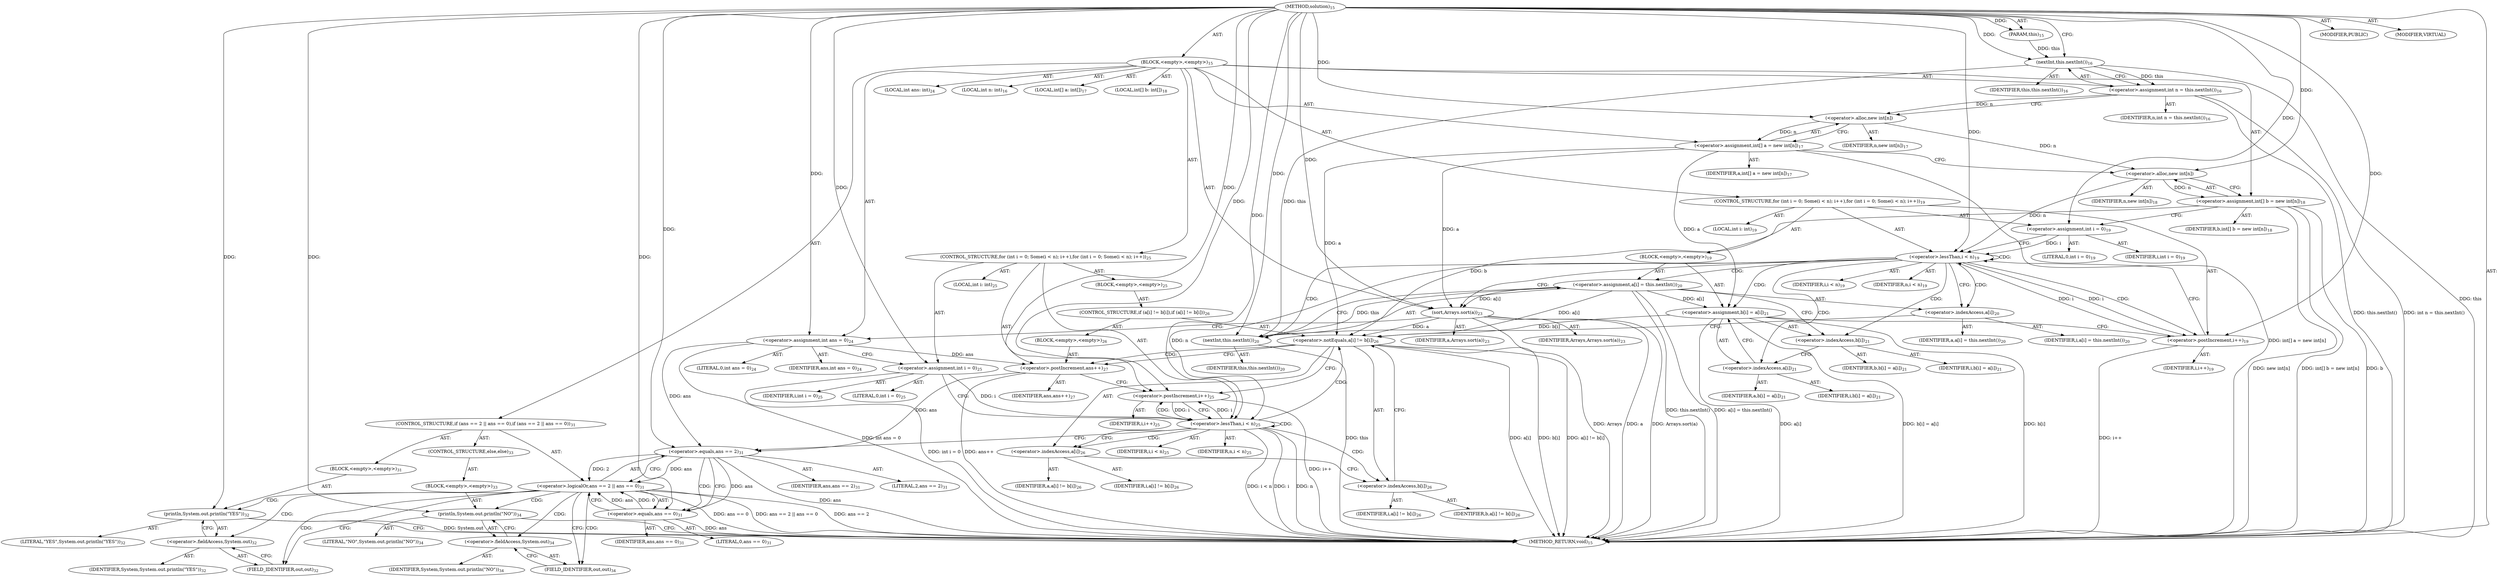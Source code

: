 digraph "solution" {  
"27" [label = <(METHOD,solution)<SUB>15</SUB>> ]
"4" [label = <(PARAM,this)<SUB>15</SUB>> ]
"28" [label = <(BLOCK,&lt;empty&gt;,&lt;empty&gt;)<SUB>15</SUB>> ]
"29" [label = <(LOCAL,int n: int)<SUB>16</SUB>> ]
"30" [label = <(&lt;operator&gt;.assignment,int n = this.nextInt())<SUB>16</SUB>> ]
"31" [label = <(IDENTIFIER,n,int n = this.nextInt())<SUB>16</SUB>> ]
"32" [label = <(nextInt,this.nextInt())<SUB>16</SUB>> ]
"3" [label = <(IDENTIFIER,this,this.nextInt())<SUB>16</SUB>> ]
"33" [label = <(LOCAL,int[] a: int[])<SUB>17</SUB>> ]
"34" [label = <(&lt;operator&gt;.assignment,int[] a = new int[n])<SUB>17</SUB>> ]
"35" [label = <(IDENTIFIER,a,int[] a = new int[n])<SUB>17</SUB>> ]
"36" [label = <(&lt;operator&gt;.alloc,new int[n])> ]
"37" [label = <(IDENTIFIER,n,new int[n])<SUB>17</SUB>> ]
"38" [label = <(LOCAL,int[] b: int[])<SUB>18</SUB>> ]
"39" [label = <(&lt;operator&gt;.assignment,int[] b = new int[n])<SUB>18</SUB>> ]
"40" [label = <(IDENTIFIER,b,int[] b = new int[n])<SUB>18</SUB>> ]
"41" [label = <(&lt;operator&gt;.alloc,new int[n])> ]
"42" [label = <(IDENTIFIER,n,new int[n])<SUB>18</SUB>> ]
"43" [label = <(CONTROL_STRUCTURE,for (int i = 0; Some(i &lt; n); i++),for (int i = 0; Some(i &lt; n); i++))<SUB>19</SUB>> ]
"44" [label = <(LOCAL,int i: int)<SUB>19</SUB>> ]
"45" [label = <(&lt;operator&gt;.assignment,int i = 0)<SUB>19</SUB>> ]
"46" [label = <(IDENTIFIER,i,int i = 0)<SUB>19</SUB>> ]
"47" [label = <(LITERAL,0,int i = 0)<SUB>19</SUB>> ]
"48" [label = <(&lt;operator&gt;.lessThan,i &lt; n)<SUB>19</SUB>> ]
"49" [label = <(IDENTIFIER,i,i &lt; n)<SUB>19</SUB>> ]
"50" [label = <(IDENTIFIER,n,i &lt; n)<SUB>19</SUB>> ]
"51" [label = <(&lt;operator&gt;.postIncrement,i++)<SUB>19</SUB>> ]
"52" [label = <(IDENTIFIER,i,i++)<SUB>19</SUB>> ]
"53" [label = <(BLOCK,&lt;empty&gt;,&lt;empty&gt;)<SUB>19</SUB>> ]
"54" [label = <(&lt;operator&gt;.assignment,a[i] = this.nextInt())<SUB>20</SUB>> ]
"55" [label = <(&lt;operator&gt;.indexAccess,a[i])<SUB>20</SUB>> ]
"56" [label = <(IDENTIFIER,a,a[i] = this.nextInt())<SUB>20</SUB>> ]
"57" [label = <(IDENTIFIER,i,a[i] = this.nextInt())<SUB>20</SUB>> ]
"58" [label = <(nextInt,this.nextInt())<SUB>20</SUB>> ]
"5" [label = <(IDENTIFIER,this,this.nextInt())<SUB>20</SUB>> ]
"59" [label = <(&lt;operator&gt;.assignment,b[i] = a[i])<SUB>21</SUB>> ]
"60" [label = <(&lt;operator&gt;.indexAccess,b[i])<SUB>21</SUB>> ]
"61" [label = <(IDENTIFIER,b,b[i] = a[i])<SUB>21</SUB>> ]
"62" [label = <(IDENTIFIER,i,b[i] = a[i])<SUB>21</SUB>> ]
"63" [label = <(&lt;operator&gt;.indexAccess,a[i])<SUB>21</SUB>> ]
"64" [label = <(IDENTIFIER,a,b[i] = a[i])<SUB>21</SUB>> ]
"65" [label = <(IDENTIFIER,i,b[i] = a[i])<SUB>21</SUB>> ]
"66" [label = <(sort,Arrays.sort(a))<SUB>23</SUB>> ]
"67" [label = <(IDENTIFIER,Arrays,Arrays.sort(a))<SUB>23</SUB>> ]
"68" [label = <(IDENTIFIER,a,Arrays.sort(a))<SUB>23</SUB>> ]
"69" [label = <(LOCAL,int ans: int)<SUB>24</SUB>> ]
"70" [label = <(&lt;operator&gt;.assignment,int ans = 0)<SUB>24</SUB>> ]
"71" [label = <(IDENTIFIER,ans,int ans = 0)<SUB>24</SUB>> ]
"72" [label = <(LITERAL,0,int ans = 0)<SUB>24</SUB>> ]
"73" [label = <(CONTROL_STRUCTURE,for (int i = 0; Some(i &lt; n); i++),for (int i = 0; Some(i &lt; n); i++))<SUB>25</SUB>> ]
"74" [label = <(LOCAL,int i: int)<SUB>25</SUB>> ]
"75" [label = <(&lt;operator&gt;.assignment,int i = 0)<SUB>25</SUB>> ]
"76" [label = <(IDENTIFIER,i,int i = 0)<SUB>25</SUB>> ]
"77" [label = <(LITERAL,0,int i = 0)<SUB>25</SUB>> ]
"78" [label = <(&lt;operator&gt;.lessThan,i &lt; n)<SUB>25</SUB>> ]
"79" [label = <(IDENTIFIER,i,i &lt; n)<SUB>25</SUB>> ]
"80" [label = <(IDENTIFIER,n,i &lt; n)<SUB>25</SUB>> ]
"81" [label = <(&lt;operator&gt;.postIncrement,i++)<SUB>25</SUB>> ]
"82" [label = <(IDENTIFIER,i,i++)<SUB>25</SUB>> ]
"83" [label = <(BLOCK,&lt;empty&gt;,&lt;empty&gt;)<SUB>25</SUB>> ]
"84" [label = <(CONTROL_STRUCTURE,if (a[i] != b[i]),if (a[i] != b[i]))<SUB>26</SUB>> ]
"85" [label = <(&lt;operator&gt;.notEquals,a[i] != b[i])<SUB>26</SUB>> ]
"86" [label = <(&lt;operator&gt;.indexAccess,a[i])<SUB>26</SUB>> ]
"87" [label = <(IDENTIFIER,a,a[i] != b[i])<SUB>26</SUB>> ]
"88" [label = <(IDENTIFIER,i,a[i] != b[i])<SUB>26</SUB>> ]
"89" [label = <(&lt;operator&gt;.indexAccess,b[i])<SUB>26</SUB>> ]
"90" [label = <(IDENTIFIER,b,a[i] != b[i])<SUB>26</SUB>> ]
"91" [label = <(IDENTIFIER,i,a[i] != b[i])<SUB>26</SUB>> ]
"92" [label = <(BLOCK,&lt;empty&gt;,&lt;empty&gt;)<SUB>26</SUB>> ]
"93" [label = <(&lt;operator&gt;.postIncrement,ans++)<SUB>27</SUB>> ]
"94" [label = <(IDENTIFIER,ans,ans++)<SUB>27</SUB>> ]
"95" [label = <(CONTROL_STRUCTURE,if (ans == 2 || ans == 0),if (ans == 2 || ans == 0))<SUB>31</SUB>> ]
"96" [label = <(&lt;operator&gt;.logicalOr,ans == 2 || ans == 0)<SUB>31</SUB>> ]
"97" [label = <(&lt;operator&gt;.equals,ans == 2)<SUB>31</SUB>> ]
"98" [label = <(IDENTIFIER,ans,ans == 2)<SUB>31</SUB>> ]
"99" [label = <(LITERAL,2,ans == 2)<SUB>31</SUB>> ]
"100" [label = <(&lt;operator&gt;.equals,ans == 0)<SUB>31</SUB>> ]
"101" [label = <(IDENTIFIER,ans,ans == 0)<SUB>31</SUB>> ]
"102" [label = <(LITERAL,0,ans == 0)<SUB>31</SUB>> ]
"103" [label = <(BLOCK,&lt;empty&gt;,&lt;empty&gt;)<SUB>31</SUB>> ]
"104" [label = <(println,System.out.println(&quot;YES&quot;))<SUB>32</SUB>> ]
"105" [label = <(&lt;operator&gt;.fieldAccess,System.out)<SUB>32</SUB>> ]
"106" [label = <(IDENTIFIER,System,System.out.println(&quot;YES&quot;))<SUB>32</SUB>> ]
"107" [label = <(FIELD_IDENTIFIER,out,out)<SUB>32</SUB>> ]
"108" [label = <(LITERAL,&quot;YES&quot;,System.out.println(&quot;YES&quot;))<SUB>32</SUB>> ]
"109" [label = <(CONTROL_STRUCTURE,else,else)<SUB>33</SUB>> ]
"110" [label = <(BLOCK,&lt;empty&gt;,&lt;empty&gt;)<SUB>33</SUB>> ]
"111" [label = <(println,System.out.println(&quot;NO&quot;))<SUB>34</SUB>> ]
"112" [label = <(&lt;operator&gt;.fieldAccess,System.out)<SUB>34</SUB>> ]
"113" [label = <(IDENTIFIER,System,System.out.println(&quot;NO&quot;))<SUB>34</SUB>> ]
"114" [label = <(FIELD_IDENTIFIER,out,out)<SUB>34</SUB>> ]
"115" [label = <(LITERAL,&quot;NO&quot;,System.out.println(&quot;NO&quot;))<SUB>34</SUB>> ]
"116" [label = <(MODIFIER,PUBLIC)> ]
"117" [label = <(MODIFIER,VIRTUAL)> ]
"118" [label = <(METHOD_RETURN,void)<SUB>15</SUB>> ]
  "27" -> "4"  [ label = "AST: "] 
  "27" -> "28"  [ label = "AST: "] 
  "27" -> "116"  [ label = "AST: "] 
  "27" -> "117"  [ label = "AST: "] 
  "27" -> "118"  [ label = "AST: "] 
  "28" -> "29"  [ label = "AST: "] 
  "28" -> "30"  [ label = "AST: "] 
  "28" -> "33"  [ label = "AST: "] 
  "28" -> "34"  [ label = "AST: "] 
  "28" -> "38"  [ label = "AST: "] 
  "28" -> "39"  [ label = "AST: "] 
  "28" -> "43"  [ label = "AST: "] 
  "28" -> "66"  [ label = "AST: "] 
  "28" -> "69"  [ label = "AST: "] 
  "28" -> "70"  [ label = "AST: "] 
  "28" -> "73"  [ label = "AST: "] 
  "28" -> "95"  [ label = "AST: "] 
  "30" -> "31"  [ label = "AST: "] 
  "30" -> "32"  [ label = "AST: "] 
  "32" -> "3"  [ label = "AST: "] 
  "34" -> "35"  [ label = "AST: "] 
  "34" -> "36"  [ label = "AST: "] 
  "36" -> "37"  [ label = "AST: "] 
  "39" -> "40"  [ label = "AST: "] 
  "39" -> "41"  [ label = "AST: "] 
  "41" -> "42"  [ label = "AST: "] 
  "43" -> "44"  [ label = "AST: "] 
  "43" -> "45"  [ label = "AST: "] 
  "43" -> "48"  [ label = "AST: "] 
  "43" -> "51"  [ label = "AST: "] 
  "43" -> "53"  [ label = "AST: "] 
  "45" -> "46"  [ label = "AST: "] 
  "45" -> "47"  [ label = "AST: "] 
  "48" -> "49"  [ label = "AST: "] 
  "48" -> "50"  [ label = "AST: "] 
  "51" -> "52"  [ label = "AST: "] 
  "53" -> "54"  [ label = "AST: "] 
  "53" -> "59"  [ label = "AST: "] 
  "54" -> "55"  [ label = "AST: "] 
  "54" -> "58"  [ label = "AST: "] 
  "55" -> "56"  [ label = "AST: "] 
  "55" -> "57"  [ label = "AST: "] 
  "58" -> "5"  [ label = "AST: "] 
  "59" -> "60"  [ label = "AST: "] 
  "59" -> "63"  [ label = "AST: "] 
  "60" -> "61"  [ label = "AST: "] 
  "60" -> "62"  [ label = "AST: "] 
  "63" -> "64"  [ label = "AST: "] 
  "63" -> "65"  [ label = "AST: "] 
  "66" -> "67"  [ label = "AST: "] 
  "66" -> "68"  [ label = "AST: "] 
  "70" -> "71"  [ label = "AST: "] 
  "70" -> "72"  [ label = "AST: "] 
  "73" -> "74"  [ label = "AST: "] 
  "73" -> "75"  [ label = "AST: "] 
  "73" -> "78"  [ label = "AST: "] 
  "73" -> "81"  [ label = "AST: "] 
  "73" -> "83"  [ label = "AST: "] 
  "75" -> "76"  [ label = "AST: "] 
  "75" -> "77"  [ label = "AST: "] 
  "78" -> "79"  [ label = "AST: "] 
  "78" -> "80"  [ label = "AST: "] 
  "81" -> "82"  [ label = "AST: "] 
  "83" -> "84"  [ label = "AST: "] 
  "84" -> "85"  [ label = "AST: "] 
  "84" -> "92"  [ label = "AST: "] 
  "85" -> "86"  [ label = "AST: "] 
  "85" -> "89"  [ label = "AST: "] 
  "86" -> "87"  [ label = "AST: "] 
  "86" -> "88"  [ label = "AST: "] 
  "89" -> "90"  [ label = "AST: "] 
  "89" -> "91"  [ label = "AST: "] 
  "92" -> "93"  [ label = "AST: "] 
  "93" -> "94"  [ label = "AST: "] 
  "95" -> "96"  [ label = "AST: "] 
  "95" -> "103"  [ label = "AST: "] 
  "95" -> "109"  [ label = "AST: "] 
  "96" -> "97"  [ label = "AST: "] 
  "96" -> "100"  [ label = "AST: "] 
  "97" -> "98"  [ label = "AST: "] 
  "97" -> "99"  [ label = "AST: "] 
  "100" -> "101"  [ label = "AST: "] 
  "100" -> "102"  [ label = "AST: "] 
  "103" -> "104"  [ label = "AST: "] 
  "104" -> "105"  [ label = "AST: "] 
  "104" -> "108"  [ label = "AST: "] 
  "105" -> "106"  [ label = "AST: "] 
  "105" -> "107"  [ label = "AST: "] 
  "109" -> "110"  [ label = "AST: "] 
  "110" -> "111"  [ label = "AST: "] 
  "111" -> "112"  [ label = "AST: "] 
  "111" -> "115"  [ label = "AST: "] 
  "112" -> "113"  [ label = "AST: "] 
  "112" -> "114"  [ label = "AST: "] 
  "30" -> "36"  [ label = "CFG: "] 
  "34" -> "41"  [ label = "CFG: "] 
  "39" -> "45"  [ label = "CFG: "] 
  "66" -> "70"  [ label = "CFG: "] 
  "70" -> "75"  [ label = "CFG: "] 
  "32" -> "30"  [ label = "CFG: "] 
  "36" -> "34"  [ label = "CFG: "] 
  "41" -> "39"  [ label = "CFG: "] 
  "45" -> "48"  [ label = "CFG: "] 
  "48" -> "55"  [ label = "CFG: "] 
  "48" -> "66"  [ label = "CFG: "] 
  "51" -> "48"  [ label = "CFG: "] 
  "75" -> "78"  [ label = "CFG: "] 
  "78" -> "86"  [ label = "CFG: "] 
  "78" -> "97"  [ label = "CFG: "] 
  "81" -> "78"  [ label = "CFG: "] 
  "96" -> "107"  [ label = "CFG: "] 
  "96" -> "114"  [ label = "CFG: "] 
  "54" -> "60"  [ label = "CFG: "] 
  "59" -> "51"  [ label = "CFG: "] 
  "97" -> "96"  [ label = "CFG: "] 
  "97" -> "100"  [ label = "CFG: "] 
  "100" -> "96"  [ label = "CFG: "] 
  "104" -> "118"  [ label = "CFG: "] 
  "55" -> "58"  [ label = "CFG: "] 
  "58" -> "54"  [ label = "CFG: "] 
  "60" -> "63"  [ label = "CFG: "] 
  "63" -> "59"  [ label = "CFG: "] 
  "85" -> "93"  [ label = "CFG: "] 
  "85" -> "81"  [ label = "CFG: "] 
  "105" -> "104"  [ label = "CFG: "] 
  "111" -> "118"  [ label = "CFG: "] 
  "86" -> "89"  [ label = "CFG: "] 
  "89" -> "85"  [ label = "CFG: "] 
  "93" -> "81"  [ label = "CFG: "] 
  "107" -> "105"  [ label = "CFG: "] 
  "112" -> "111"  [ label = "CFG: "] 
  "114" -> "112"  [ label = "CFG: "] 
  "27" -> "32"  [ label = "CFG: "] 
  "32" -> "118"  [ label = "DDG: this"] 
  "30" -> "118"  [ label = "DDG: this.nextInt()"] 
  "30" -> "118"  [ label = "DDG: int n = this.nextInt()"] 
  "34" -> "118"  [ label = "DDG: int[] a = new int[n]"] 
  "39" -> "118"  [ label = "DDG: b"] 
  "39" -> "118"  [ label = "DDG: new int[n]"] 
  "39" -> "118"  [ label = "DDG: int[] b = new int[n]"] 
  "66" -> "118"  [ label = "DDG: a"] 
  "66" -> "118"  [ label = "DDG: Arrays.sort(a)"] 
  "70" -> "118"  [ label = "DDG: int ans = 0"] 
  "75" -> "118"  [ label = "DDG: int i = 0"] 
  "78" -> "118"  [ label = "DDG: i"] 
  "78" -> "118"  [ label = "DDG: n"] 
  "78" -> "118"  [ label = "DDG: i &lt; n"] 
  "97" -> "118"  [ label = "DDG: ans"] 
  "96" -> "118"  [ label = "DDG: ans == 2"] 
  "100" -> "118"  [ label = "DDG: ans"] 
  "96" -> "118"  [ label = "DDG: ans == 0"] 
  "96" -> "118"  [ label = "DDG: ans == 2 || ans == 0"] 
  "104" -> "118"  [ label = "DDG: System.out"] 
  "85" -> "118"  [ label = "DDG: a[i]"] 
  "85" -> "118"  [ label = "DDG: b[i]"] 
  "85" -> "118"  [ label = "DDG: a[i] != b[i]"] 
  "93" -> "118"  [ label = "DDG: ans++"] 
  "81" -> "118"  [ label = "DDG: i++"] 
  "58" -> "118"  [ label = "DDG: this"] 
  "54" -> "118"  [ label = "DDG: this.nextInt()"] 
  "54" -> "118"  [ label = "DDG: a[i] = this.nextInt()"] 
  "59" -> "118"  [ label = "DDG: b[i]"] 
  "59" -> "118"  [ label = "DDG: a[i]"] 
  "59" -> "118"  [ label = "DDG: b[i] = a[i]"] 
  "51" -> "118"  [ label = "DDG: i++"] 
  "66" -> "118"  [ label = "DDG: Arrays"] 
  "27" -> "4"  [ label = "DDG: "] 
  "32" -> "30"  [ label = "DDG: this"] 
  "36" -> "34"  [ label = "DDG: n"] 
  "41" -> "39"  [ label = "DDG: n"] 
  "27" -> "70"  [ label = "DDG: "] 
  "27" -> "45"  [ label = "DDG: "] 
  "27" -> "66"  [ label = "DDG: "] 
  "34" -> "66"  [ label = "DDG: a"] 
  "54" -> "66"  [ label = "DDG: a[i]"] 
  "27" -> "75"  [ label = "DDG: "] 
  "4" -> "32"  [ label = "DDG: this"] 
  "27" -> "32"  [ label = "DDG: "] 
  "30" -> "36"  [ label = "DDG: n"] 
  "27" -> "36"  [ label = "DDG: "] 
  "36" -> "41"  [ label = "DDG: n"] 
  "27" -> "41"  [ label = "DDG: "] 
  "45" -> "48"  [ label = "DDG: i"] 
  "51" -> "48"  [ label = "DDG: i"] 
  "27" -> "48"  [ label = "DDG: "] 
  "41" -> "48"  [ label = "DDG: n"] 
  "48" -> "51"  [ label = "DDG: i"] 
  "27" -> "51"  [ label = "DDG: "] 
  "58" -> "54"  [ label = "DDG: this"] 
  "34" -> "59"  [ label = "DDG: a"] 
  "54" -> "59"  [ label = "DDG: a[i]"] 
  "75" -> "78"  [ label = "DDG: i"] 
  "81" -> "78"  [ label = "DDG: i"] 
  "27" -> "78"  [ label = "DDG: "] 
  "48" -> "78"  [ label = "DDG: n"] 
  "78" -> "81"  [ label = "DDG: i"] 
  "27" -> "81"  [ label = "DDG: "] 
  "97" -> "96"  [ label = "DDG: ans"] 
  "97" -> "96"  [ label = "DDG: 2"] 
  "100" -> "96"  [ label = "DDG: ans"] 
  "100" -> "96"  [ label = "DDG: 0"] 
  "70" -> "97"  [ label = "DDG: ans"] 
  "93" -> "97"  [ label = "DDG: ans"] 
  "27" -> "97"  [ label = "DDG: "] 
  "97" -> "100"  [ label = "DDG: ans"] 
  "27" -> "100"  [ label = "DDG: "] 
  "27" -> "104"  [ label = "DDG: "] 
  "32" -> "58"  [ label = "DDG: this"] 
  "27" -> "58"  [ label = "DDG: "] 
  "66" -> "85"  [ label = "DDG: a"] 
  "34" -> "85"  [ label = "DDG: a"] 
  "54" -> "85"  [ label = "DDG: a[i]"] 
  "39" -> "85"  [ label = "DDG: b"] 
  "59" -> "85"  [ label = "DDG: b[i]"] 
  "27" -> "111"  [ label = "DDG: "] 
  "70" -> "93"  [ label = "DDG: ans"] 
  "27" -> "93"  [ label = "DDG: "] 
  "48" -> "48"  [ label = "CDG: "] 
  "48" -> "58"  [ label = "CDG: "] 
  "48" -> "60"  [ label = "CDG: "] 
  "48" -> "51"  [ label = "CDG: "] 
  "48" -> "63"  [ label = "CDG: "] 
  "48" -> "59"  [ label = "CDG: "] 
  "48" -> "55"  [ label = "CDG: "] 
  "48" -> "54"  [ label = "CDG: "] 
  "78" -> "89"  [ label = "CDG: "] 
  "78" -> "81"  [ label = "CDG: "] 
  "78" -> "85"  [ label = "CDG: "] 
  "78" -> "78"  [ label = "CDG: "] 
  "78" -> "86"  [ label = "CDG: "] 
  "96" -> "107"  [ label = "CDG: "] 
  "96" -> "105"  [ label = "CDG: "] 
  "96" -> "114"  [ label = "CDG: "] 
  "96" -> "104"  [ label = "CDG: "] 
  "96" -> "112"  [ label = "CDG: "] 
  "96" -> "111"  [ label = "CDG: "] 
  "97" -> "100"  [ label = "CDG: "] 
  "85" -> "93"  [ label = "CDG: "] 
}
